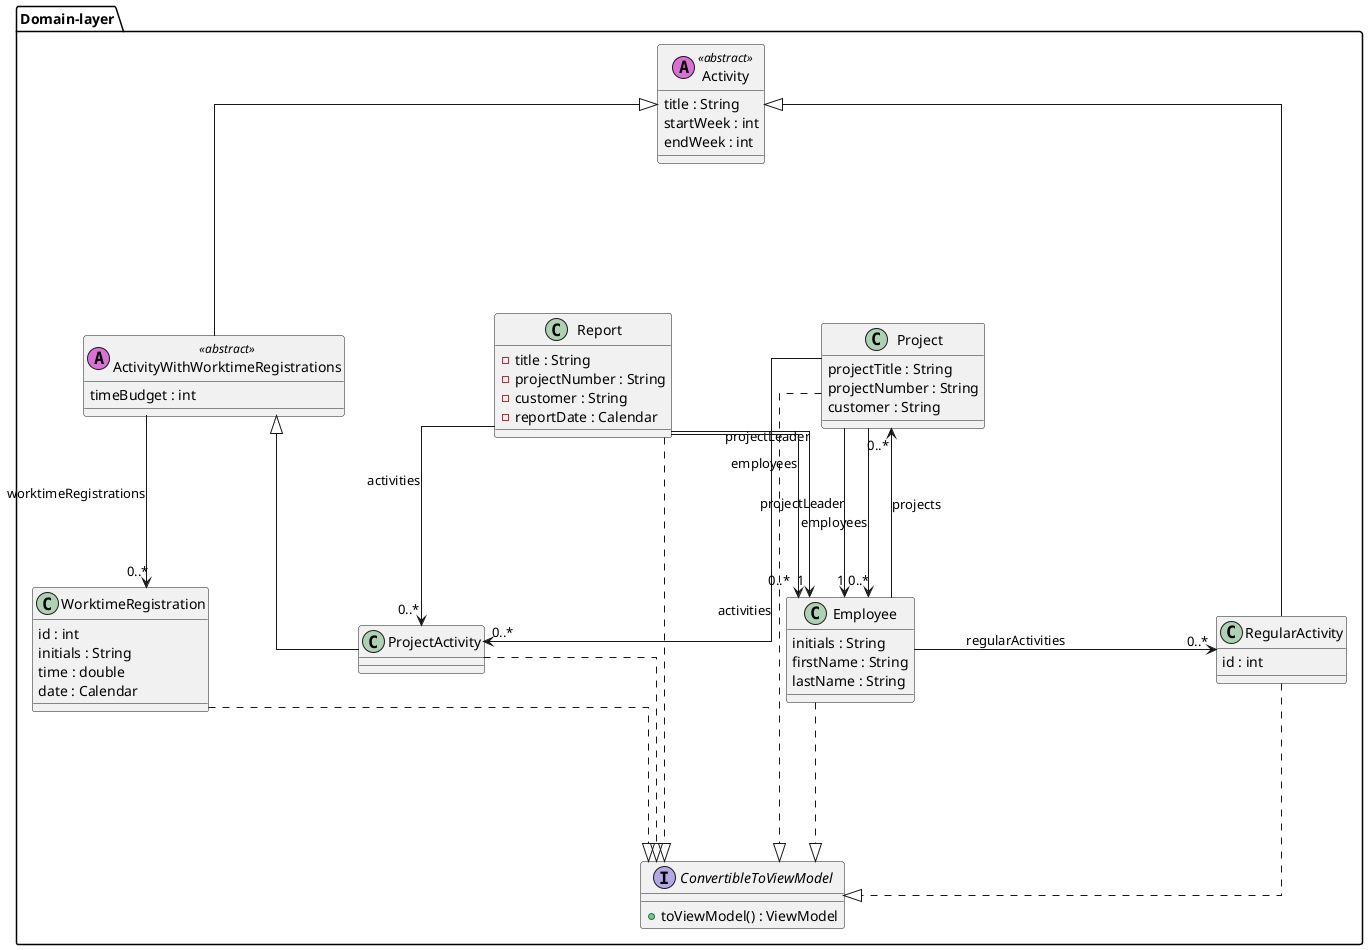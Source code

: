 @startuml ClassDiagram_domain
skinparam linetype ortho
skinparam Nodesep 150
skinparam Ranksep 150


package "Domain-layer" as DomainLayer {

    interface ConvertibleToViewModel{
        + toViewModel() : ViewModel
    }

    class Report {
        - title : String 
        - projectNumber : String 
        - customer : String 
        - reportDate : Calendar       
    }

    class Project{
        projectTitle : String 
        projectNumber : String
        customer : String
    }

    class ProjectActivity{
    }

    class Activity <<(A, orchid)abstract>>{
        title : String
        startWeek : int
        endWeek : int
    }
    class RegularActivity{
        id : int
    }

    class ActivityWithWorktimeRegistrations <<(A, orchid)abstract>> {
        timeBudget : int
    }

    class Employee{
        initials : String
        firstName : String
        lastName : String
    }

    class WorktimeRegistration {
        id : int
        initials : String
        time : double
        date : Calendar
    }

}

Activity <|-- ActivityWithWorktimeRegistrations
ActivityWithWorktimeRegistrations <|-- ProjectActivity
Activity <|-- RegularActivity
ActivityWithWorktimeRegistrations -->"0..*" WorktimeRegistration : worktimeRegistrations

Project --> "1" Employee : projectLeader
Project --> "0..*" Employee : employees
Employee --> "0..*" Project : projects
Project -> "0..*" ProjectActivity : activities
Employee -> "0..*" RegularActivity : regularActivities

Report --> "1" Employee : projectLeader
Report --> "0..*" Employee : employees
Report --> "0..*" ProjectActivity : activities


'Employee --> "0..*" WorktimeRegistrations : worktimeRegistrations
Project ..|> ConvertibleToViewModel
Employee ..|> ConvertibleToViewModel
ProjectActivity ..|> ConvertibleToViewModel
RegularActivity ..|> ConvertibleToViewModel
WorktimeRegistration ..|> ConvertibleToViewModel
Report ..|> ConvertibleToViewModel

@enduml